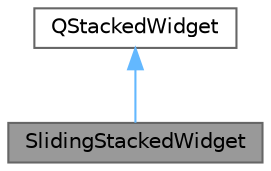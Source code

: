 digraph "SlidingStackedWidget"
{
 // LATEX_PDF_SIZE
  bgcolor="transparent";
  edge [fontname=Helvetica,fontsize=10,labelfontname=Helvetica,labelfontsize=10];
  node [fontname=Helvetica,fontsize=10,shape=box,height=0.2,width=0.4];
  Node1 [id="Node000001",label="SlidingStackedWidget",height=0.2,width=0.4,color="gray40", fillcolor="grey60", style="filled", fontcolor="black",tooltip="自定义堆栈窗口类，继承自 QStackedWidget，支持页面滑动动画"];
  Node2 -> Node1 [id="edge1_Node000001_Node000002",dir="back",color="steelblue1",style="solid",tooltip=" "];
  Node2 [id="Node000002",label="QStackedWidget",height=0.2,width=0.4,color="gray40", fillcolor="white", style="filled",tooltip=" "];
}

